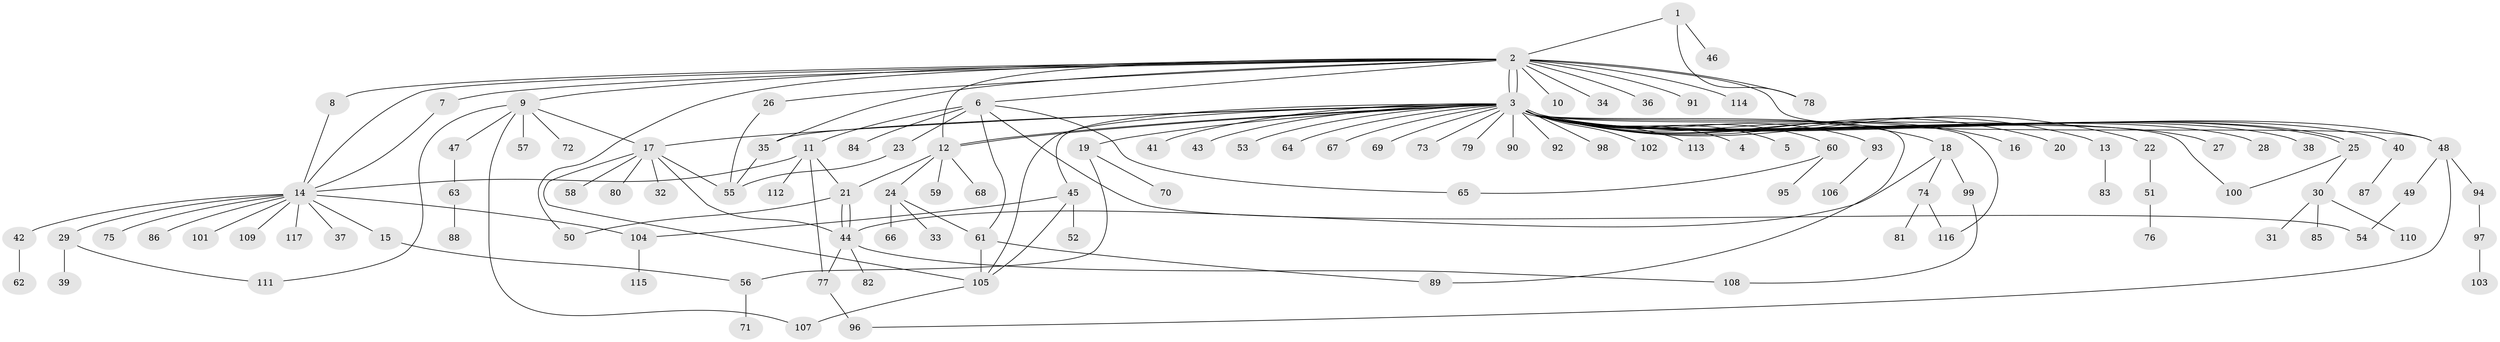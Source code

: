 // coarse degree distribution, {2: 0.18032786885245902, 4: 0.06557377049180328, 12: 0.01639344262295082, 1: 0.5901639344262295, 6: 0.06557377049180328, 5: 0.03278688524590164, 15: 0.01639344262295082, 34: 0.01639344262295082, 3: 0.01639344262295082}
// Generated by graph-tools (version 1.1) at 2025/36/03/04/25 23:36:41]
// undirected, 117 vertices, 151 edges
graph export_dot {
  node [color=gray90,style=filled];
  1;
  2;
  3;
  4;
  5;
  6;
  7;
  8;
  9;
  10;
  11;
  12;
  13;
  14;
  15;
  16;
  17;
  18;
  19;
  20;
  21;
  22;
  23;
  24;
  25;
  26;
  27;
  28;
  29;
  30;
  31;
  32;
  33;
  34;
  35;
  36;
  37;
  38;
  39;
  40;
  41;
  42;
  43;
  44;
  45;
  46;
  47;
  48;
  49;
  50;
  51;
  52;
  53;
  54;
  55;
  56;
  57;
  58;
  59;
  60;
  61;
  62;
  63;
  64;
  65;
  66;
  67;
  68;
  69;
  70;
  71;
  72;
  73;
  74;
  75;
  76;
  77;
  78;
  79;
  80;
  81;
  82;
  83;
  84;
  85;
  86;
  87;
  88;
  89;
  90;
  91;
  92;
  93;
  94;
  95;
  96;
  97;
  98;
  99;
  100;
  101;
  102;
  103;
  104;
  105;
  106;
  107;
  108;
  109;
  110;
  111;
  112;
  113;
  114;
  115;
  116;
  117;
  1 -- 2;
  1 -- 46;
  1 -- 78;
  2 -- 3;
  2 -- 3;
  2 -- 6;
  2 -- 7;
  2 -- 8;
  2 -- 9;
  2 -- 10;
  2 -- 12;
  2 -- 14;
  2 -- 26;
  2 -- 34;
  2 -- 35;
  2 -- 36;
  2 -- 48;
  2 -- 50;
  2 -- 78;
  2 -- 91;
  2 -- 114;
  3 -- 4;
  3 -- 5;
  3 -- 12;
  3 -- 12;
  3 -- 13;
  3 -- 16;
  3 -- 17;
  3 -- 18;
  3 -- 19;
  3 -- 20;
  3 -- 22;
  3 -- 25;
  3 -- 25;
  3 -- 27;
  3 -- 28;
  3 -- 35;
  3 -- 38;
  3 -- 40;
  3 -- 41;
  3 -- 43;
  3 -- 45;
  3 -- 48;
  3 -- 53;
  3 -- 60;
  3 -- 64;
  3 -- 67;
  3 -- 69;
  3 -- 73;
  3 -- 79;
  3 -- 89;
  3 -- 90;
  3 -- 92;
  3 -- 93;
  3 -- 98;
  3 -- 100;
  3 -- 102;
  3 -- 105;
  3 -- 113;
  3 -- 116;
  6 -- 11;
  6 -- 23;
  6 -- 54;
  6 -- 61;
  6 -- 65;
  6 -- 84;
  7 -- 14;
  8 -- 14;
  9 -- 17;
  9 -- 47;
  9 -- 57;
  9 -- 72;
  9 -- 107;
  9 -- 111;
  11 -- 14;
  11 -- 21;
  11 -- 77;
  11 -- 112;
  12 -- 21;
  12 -- 24;
  12 -- 59;
  12 -- 68;
  13 -- 83;
  14 -- 15;
  14 -- 29;
  14 -- 37;
  14 -- 42;
  14 -- 75;
  14 -- 86;
  14 -- 101;
  14 -- 104;
  14 -- 109;
  14 -- 117;
  15 -- 56;
  17 -- 32;
  17 -- 44;
  17 -- 55;
  17 -- 58;
  17 -- 80;
  17 -- 105;
  18 -- 44;
  18 -- 74;
  18 -- 99;
  19 -- 56;
  19 -- 70;
  21 -- 44;
  21 -- 44;
  21 -- 50;
  22 -- 51;
  23 -- 55;
  24 -- 33;
  24 -- 61;
  24 -- 66;
  25 -- 30;
  25 -- 100;
  26 -- 55;
  29 -- 39;
  29 -- 111;
  30 -- 31;
  30 -- 85;
  30 -- 110;
  35 -- 55;
  40 -- 87;
  42 -- 62;
  44 -- 77;
  44 -- 82;
  44 -- 108;
  45 -- 52;
  45 -- 104;
  45 -- 105;
  47 -- 63;
  48 -- 49;
  48 -- 94;
  48 -- 96;
  49 -- 54;
  51 -- 76;
  56 -- 71;
  60 -- 65;
  60 -- 95;
  61 -- 89;
  61 -- 105;
  63 -- 88;
  74 -- 81;
  74 -- 116;
  77 -- 96;
  93 -- 106;
  94 -- 97;
  97 -- 103;
  99 -- 108;
  104 -- 115;
  105 -- 107;
}
